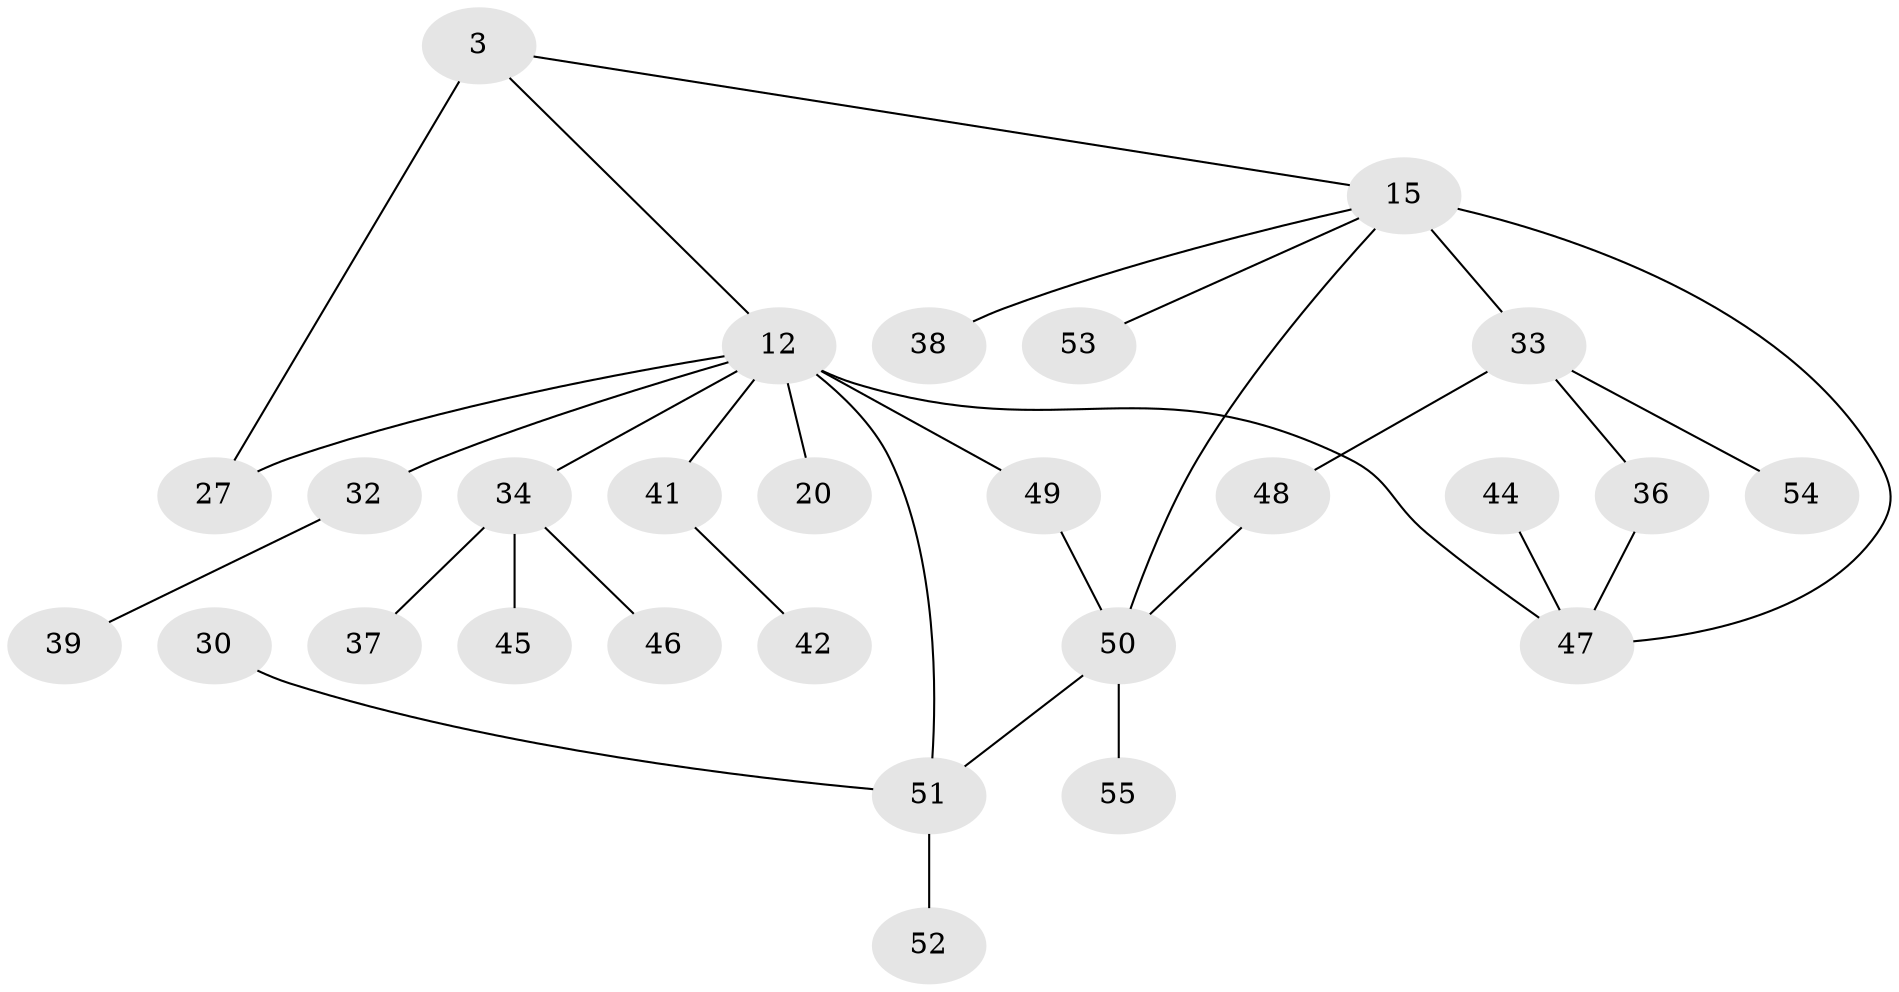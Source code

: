 // original degree distribution, {3: 0.21818181818181817, 4: 0.12727272727272726, 8: 0.01818181818181818, 5: 0.05454545454545454, 1: 0.34545454545454546, 2: 0.23636363636363636}
// Generated by graph-tools (version 1.1) at 2025/40/03/09/25 04:40:57]
// undirected, 27 vertices, 32 edges
graph export_dot {
graph [start="1"]
  node [color=gray90,style=filled];
  3;
  12 [super="+4+2"];
  15 [super="+6"];
  20;
  27 [super="+24"];
  30 [super="+16"];
  32;
  33 [super="+21+28"];
  34 [super="+26+11"];
  36;
  37;
  38 [super="+22"];
  39;
  41;
  42;
  44;
  45;
  46;
  47 [super="+35+40"];
  48;
  49 [super="+31"];
  50 [super="+25+29+43"];
  51 [super="+18+23"];
  52;
  53;
  54;
  55;
  3 -- 27 [weight=2];
  3 -- 15;
  3 -- 12;
  12 -- 32;
  12 -- 41;
  12 -- 20;
  12 -- 27;
  12 -- 34;
  12 -- 49;
  12 -- 47 [weight=3];
  12 -- 51;
  15 -- 53;
  15 -- 50;
  15 -- 33;
  15 -- 47 [weight=3];
  15 -- 38;
  30 -- 51;
  32 -- 39;
  33 -- 48;
  33 -- 36;
  33 -- 54;
  34 -- 37;
  34 -- 46;
  34 -- 45;
  36 -- 47;
  41 -- 42;
  44 -- 47;
  48 -- 50;
  49 -- 50;
  50 -- 55 [weight=2];
  50 -- 51;
  51 -- 52;
}

